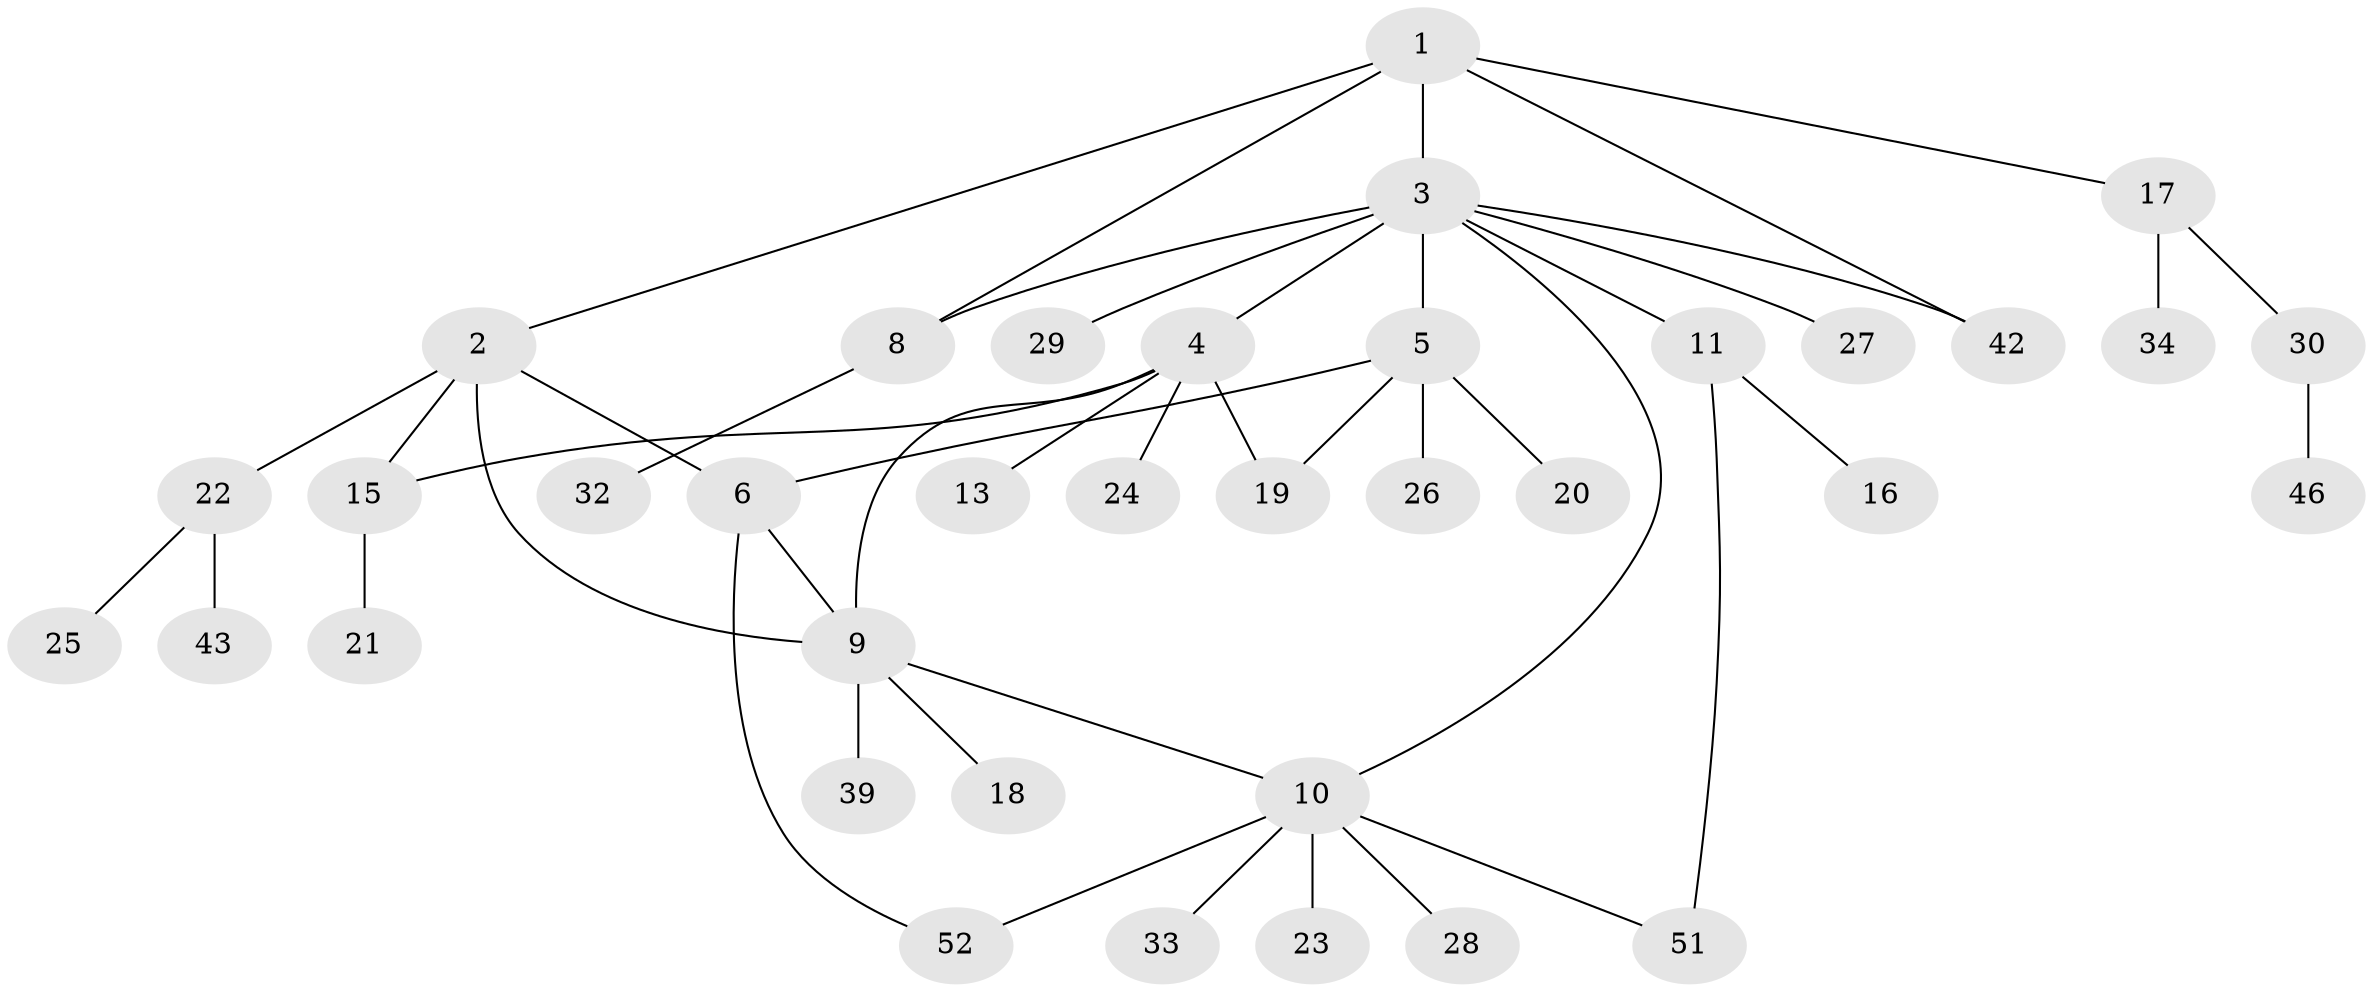 // original degree distribution, {5: 0.019230769230769232, 6: 0.07692307692307693, 12: 0.019230769230769232, 9: 0.019230769230769232, 4: 0.019230769230769232, 3: 0.11538461538461539, 7: 0.019230769230769232, 1: 0.5576923076923077, 2: 0.15384615384615385}
// Generated by graph-tools (version 1.1) at 2025/19/03/04/25 18:19:44]
// undirected, 36 vertices, 45 edges
graph export_dot {
graph [start="1"]
  node [color=gray90,style=filled];
  1;
  2 [super="+41"];
  3 [super="+7"];
  4 [super="+14+12+35+48+50+47"];
  5 [super="+36+37+40"];
  6;
  8;
  9;
  10;
  11;
  13;
  15;
  16;
  17;
  18;
  19;
  20;
  21;
  22;
  23;
  24;
  25;
  26 [super="+31+38"];
  27;
  28;
  29;
  30;
  32;
  33 [super="+45"];
  34 [super="+44"];
  39;
  42;
  43;
  46;
  51;
  52;
  1 -- 2;
  1 -- 3;
  1 -- 8;
  1 -- 17;
  1 -- 42;
  2 -- 6;
  2 -- 9;
  2 -- 15;
  2 -- 22;
  3 -- 4;
  3 -- 5 [weight=2];
  3 -- 29;
  3 -- 42;
  3 -- 8;
  3 -- 11;
  3 -- 10;
  3 -- 27;
  4 -- 9;
  4 -- 13;
  4 -- 15;
  4 -- 19;
  4 -- 24;
  5 -- 6;
  5 -- 19;
  5 -- 20;
  5 -- 26;
  6 -- 9;
  6 -- 52;
  8 -- 32;
  9 -- 10;
  9 -- 18;
  9 -- 39;
  10 -- 23;
  10 -- 28;
  10 -- 33;
  10 -- 51;
  10 -- 52;
  11 -- 16;
  11 -- 51;
  15 -- 21;
  17 -- 30;
  17 -- 34;
  22 -- 25;
  22 -- 43;
  30 -- 46;
}
